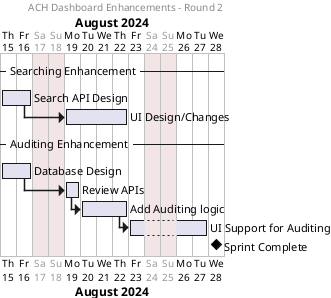 @startgantt
saturday are closed
sunday are closed

header ACH Dashboard Enhancements - Round 2

Project starts 2024-08-15
-- Searching Enhancement --
[Search API Design] starts 2024-08-15 and lasts 2 days
[UI Design/Changes] starts at \
      [Search API Design]'s end and lasts 4 day

-- Auditing Enhancement --
[Database Design] starts at 2024-08-15 and lasts 2 days
[Review APIs] starts at [Database Design]'s end and lasts 1 days
[Add Auditing logic] starts at [Review APIs]'s end and lasts 3 days
[UI Support for Auditing] starts at [Add Auditing logic]'s end and lasts 3 days

[Sprint Complete] happens at 2024-08-28

@endgantt
